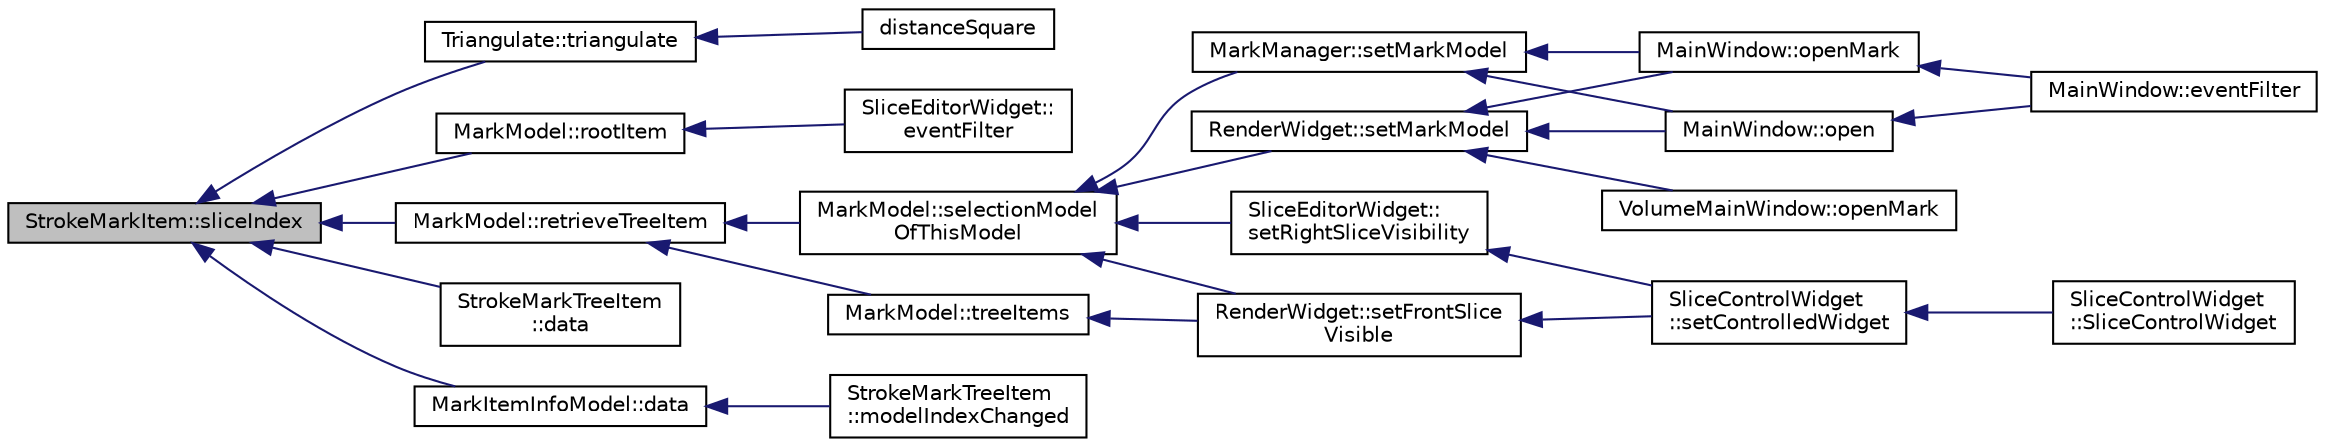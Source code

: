 digraph "StrokeMarkItem::sliceIndex"
{
  edge [fontname="Helvetica",fontsize="10",labelfontname="Helvetica",labelfontsize="10"];
  node [fontname="Helvetica",fontsize="10",shape=record];
  rankdir="LR";
  Node72 [label="StrokeMarkItem::sliceIndex",height=0.2,width=0.4,color="black", fillcolor="grey75", style="filled", fontcolor="black"];
  Node72 -> Node73 [dir="back",color="midnightblue",fontsize="10",style="solid",fontname="Helvetica"];
  Node73 [label="Triangulate::triangulate",height=0.2,width=0.4,color="black", fillcolor="white", style="filled",URL="$class_triangulate.html#a006a3440d7973e60f1527f2854246901"];
  Node73 -> Node74 [dir="back",color="midnightblue",fontsize="10",style="solid",fontname="Helvetica"];
  Node74 [label="distanceSquare",height=0.2,width=0.4,color="black", fillcolor="white", style="filled",URL="$triangulate_8h.html#ab52637a953ac9855b08014f82ab595c3"];
  Node72 -> Node75 [dir="back",color="midnightblue",fontsize="10",style="solid",fontname="Helvetica"];
  Node75 [label="MarkModel::rootItem",height=0.2,width=0.4,color="black", fillcolor="white", style="filled",URL="$class_mark_model.html#aa7e4d6a9ebf4ac59119acd01fa62eeed",tooltip="This is a convenience function to returns the root tree item pointer. "];
  Node75 -> Node76 [dir="back",color="midnightblue",fontsize="10",style="solid",fontname="Helvetica"];
  Node76 [label="SliceEditorWidget::\leventFilter",height=0.2,width=0.4,color="black", fillcolor="white", style="filled",URL="$class_slice_editor_widget.html#a1ec28842041deac02c57bba58ec2d6a0",tooltip="Reimplemented from QWidget::eventFilter. "];
  Node72 -> Node77 [dir="back",color="midnightblue",fontsize="10",style="solid",fontname="Helvetica"];
  Node77 [label="MarkModel::retrieveTreeItem",height=0.2,width=0.4,color="black", fillcolor="white", style="filled",URL="$class_mark_model.html#ac21d495d673ed2238d7c1df17fa844fb",tooltip="This is a helper function for get specified type to items in the parent of . "];
  Node77 -> Node78 [dir="back",color="midnightblue",fontsize="10",style="solid",fontname="Helvetica"];
  Node78 [label="MarkModel::treeItems",height=0.2,width=0.4,color="black", fillcolor="white", style="filled",URL="$class_mark_model.html#abd67a8a42ced49d205fc618bcefbc6ab",tooltip="Returns all tree items according to a given parent index parent and a type. "];
  Node78 -> Node79 [dir="back",color="midnightblue",fontsize="10",style="solid",fontname="Helvetica"];
  Node79 [label="RenderWidget::setFrontSlice\lVisible",height=0.2,width=0.4,color="black", fillcolor="white", style="filled",URL="$class_render_widget.html#a54d5421db7ae7377116979c9189c9365",tooltip="This property holds the visibility of the front slice when renders data with slice type render..."];
  Node79 -> Node80 [dir="back",color="midnightblue",fontsize="10",style="solid",fontname="Helvetica"];
  Node80 [label="SliceControlWidget\l::setControlledWidget",height=0.2,width=0.4,color="black", fillcolor="white", style="filled",URL="$class_slice_control_widget.html#a22f1c1840e4e0bd6bb7daec1ffcdafc8",tooltip="Sets the controlled widget sliceWidge and volumeWidget to present. "];
  Node80 -> Node81 [dir="back",color="midnightblue",fontsize="10",style="solid",fontname="Helvetica"];
  Node81 [label="SliceControlWidget\l::SliceControlWidget",height=0.2,width=0.4,color="black", fillcolor="white", style="filled",URL="$class_slice_control_widget.html#a57f30c045f08dafbd807c80bd2d862b6",tooltip="Constructs a widget by the given sliceWidget and volumeWidget. "];
  Node77 -> Node82 [dir="back",color="midnightblue",fontsize="10",style="solid",fontname="Helvetica"];
  Node82 [label="MarkModel::selectionModel\lOfThisModel",height=0.2,width=0.4,color="black", fillcolor="white", style="filled",URL="$class_mark_model.html#ad58bc2e692e3b5a0716e20145d135e50"];
  Node82 -> Node83 [dir="back",color="midnightblue",fontsize="10",style="solid",fontname="Helvetica"];
  Node83 [label="MarkManager::setMarkModel",height=0.2,width=0.4,color="black", fillcolor="white", style="filled",URL="$class_mark_manager.html#a1c5504fe103bdbd2402f1bf35081c04a",tooltip="Set new model model to the widget. "];
  Node83 -> Node84 [dir="back",color="midnightblue",fontsize="10",style="solid",fontname="Helvetica"];
  Node84 [label="MainWindow::open",height=0.2,width=0.4,color="black", fillcolor="white", style="filled",URL="$class_main_window.html#a1e8fb82ba2db0b722d9cd49fb05e4952"];
  Node84 -> Node85 [dir="back",color="midnightblue",fontsize="10",style="solid",fontname="Helvetica"];
  Node85 [label="MainWindow::eventFilter",height=0.2,width=0.4,color="black", fillcolor="white", style="filled",URL="$class_main_window.html#ade305265b2120df2489a5ebeb07ebbe1"];
  Node83 -> Node86 [dir="back",color="midnightblue",fontsize="10",style="solid",fontname="Helvetica"];
  Node86 [label="MainWindow::openMark",height=0.2,width=0.4,color="black", fillcolor="white", style="filled",URL="$class_main_window.html#a9cd18140979dd0f5d1312e9c66de19da"];
  Node86 -> Node85 [dir="back",color="midnightblue",fontsize="10",style="solid",fontname="Helvetica"];
  Node82 -> Node87 [dir="back",color="midnightblue",fontsize="10",style="solid",fontname="Helvetica"];
  Node87 [label="RenderWidget::setMarkModel",height=0.2,width=0.4,color="black", fillcolor="white", style="filled",URL="$class_render_widget.html#ae525129d1fd36fa90f7c6674f4b51d70",tooltip="Sets the slice model as the given model. "];
  Node87 -> Node84 [dir="back",color="midnightblue",fontsize="10",style="solid",fontname="Helvetica"];
  Node87 -> Node86 [dir="back",color="midnightblue",fontsize="10",style="solid",fontname="Helvetica"];
  Node87 -> Node88 [dir="back",color="midnightblue",fontsize="10",style="solid",fontname="Helvetica"];
  Node88 [label="VolumeMainWindow::openMark",height=0.2,width=0.4,color="black", fillcolor="white", style="filled",URL="$class_volume_main_window.html#a690eac05cd92c04cfd56e9a7f9fe19b5"];
  Node82 -> Node79 [dir="back",color="midnightblue",fontsize="10",style="solid",fontname="Helvetica"];
  Node82 -> Node89 [dir="back",color="midnightblue",fontsize="10",style="solid",fontname="Helvetica"];
  Node89 [label="SliceEditorWidget::\lsetRightSliceVisibility",height=0.2,width=0.4,color="black", fillcolor="white", style="filled",URL="$class_slice_editor_widget.html#ad994c2599b8cee4b75614e230b2214e6",tooltip="This is a convenience function to set right slice visibility. "];
  Node89 -> Node80 [dir="back",color="midnightblue",fontsize="10",style="solid",fontname="Helvetica"];
  Node72 -> Node90 [dir="back",color="midnightblue",fontsize="10",style="solid",fontname="Helvetica"];
  Node90 [label="StrokeMarkTreeItem\l::data",height=0.2,width=0.4,color="black", fillcolor="white", style="filled",URL="$class_stroke_mark_tree_item.html#ac1f21b0b743cafbeb63938e33af688f7"];
  Node72 -> Node91 [dir="back",color="midnightblue",fontsize="10",style="solid",fontname="Helvetica"];
  Node91 [label="MarkItemInfoModel::data",height=0.2,width=0.4,color="black", fillcolor="white", style="filled",URL="$class_mark_item_info_model.html#a24b51b0bb77f90e7d206fbcbe9518608",tooltip="Returns the data located in index. "];
  Node91 -> Node92 [dir="back",color="midnightblue",fontsize="10",style="solid",fontname="Helvetica"];
  Node92 [label="StrokeMarkTreeItem\l::modelIndexChanged",height=0.2,width=0.4,color="black", fillcolor="white", style="filled",URL="$class_stroke_mark_tree_item.html#a9b99f4fbcd73531b7f70b12ce930fff0"];
}
